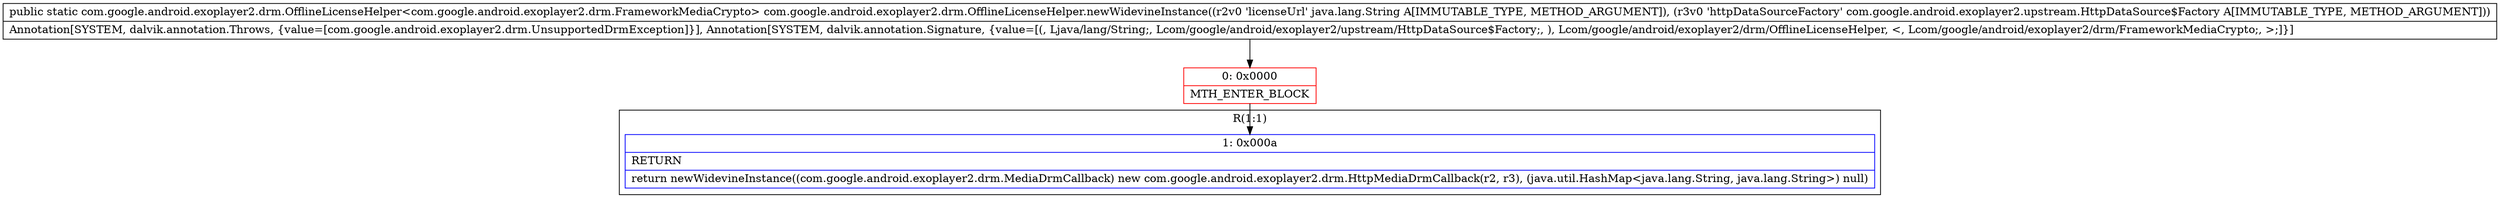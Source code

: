 digraph "CFG forcom.google.android.exoplayer2.drm.OfflineLicenseHelper.newWidevineInstance(Ljava\/lang\/String;Lcom\/google\/android\/exoplayer2\/upstream\/HttpDataSource$Factory;)Lcom\/google\/android\/exoplayer2\/drm\/OfflineLicenseHelper;" {
subgraph cluster_Region_1108353920 {
label = "R(1:1)";
node [shape=record,color=blue];
Node_1 [shape=record,label="{1\:\ 0x000a|RETURN\l|return newWidevineInstance((com.google.android.exoplayer2.drm.MediaDrmCallback) new com.google.android.exoplayer2.drm.HttpMediaDrmCallback(r2, r3), (java.util.HashMap\<java.lang.String, java.lang.String\>) null)\l}"];
}
Node_0 [shape=record,color=red,label="{0\:\ 0x0000|MTH_ENTER_BLOCK\l}"];
MethodNode[shape=record,label="{public static com.google.android.exoplayer2.drm.OfflineLicenseHelper\<com.google.android.exoplayer2.drm.FrameworkMediaCrypto\> com.google.android.exoplayer2.drm.OfflineLicenseHelper.newWidevineInstance((r2v0 'licenseUrl' java.lang.String A[IMMUTABLE_TYPE, METHOD_ARGUMENT]), (r3v0 'httpDataSourceFactory' com.google.android.exoplayer2.upstream.HttpDataSource$Factory A[IMMUTABLE_TYPE, METHOD_ARGUMENT]))  | Annotation[SYSTEM, dalvik.annotation.Throws, \{value=[com.google.android.exoplayer2.drm.UnsupportedDrmException]\}], Annotation[SYSTEM, dalvik.annotation.Signature, \{value=[(, Ljava\/lang\/String;, Lcom\/google\/android\/exoplayer2\/upstream\/HttpDataSource$Factory;, ), Lcom\/google\/android\/exoplayer2\/drm\/OfflineLicenseHelper, \<, Lcom\/google\/android\/exoplayer2\/drm\/FrameworkMediaCrypto;, \>;]\}]\l}"];
MethodNode -> Node_0;
Node_0 -> Node_1;
}

